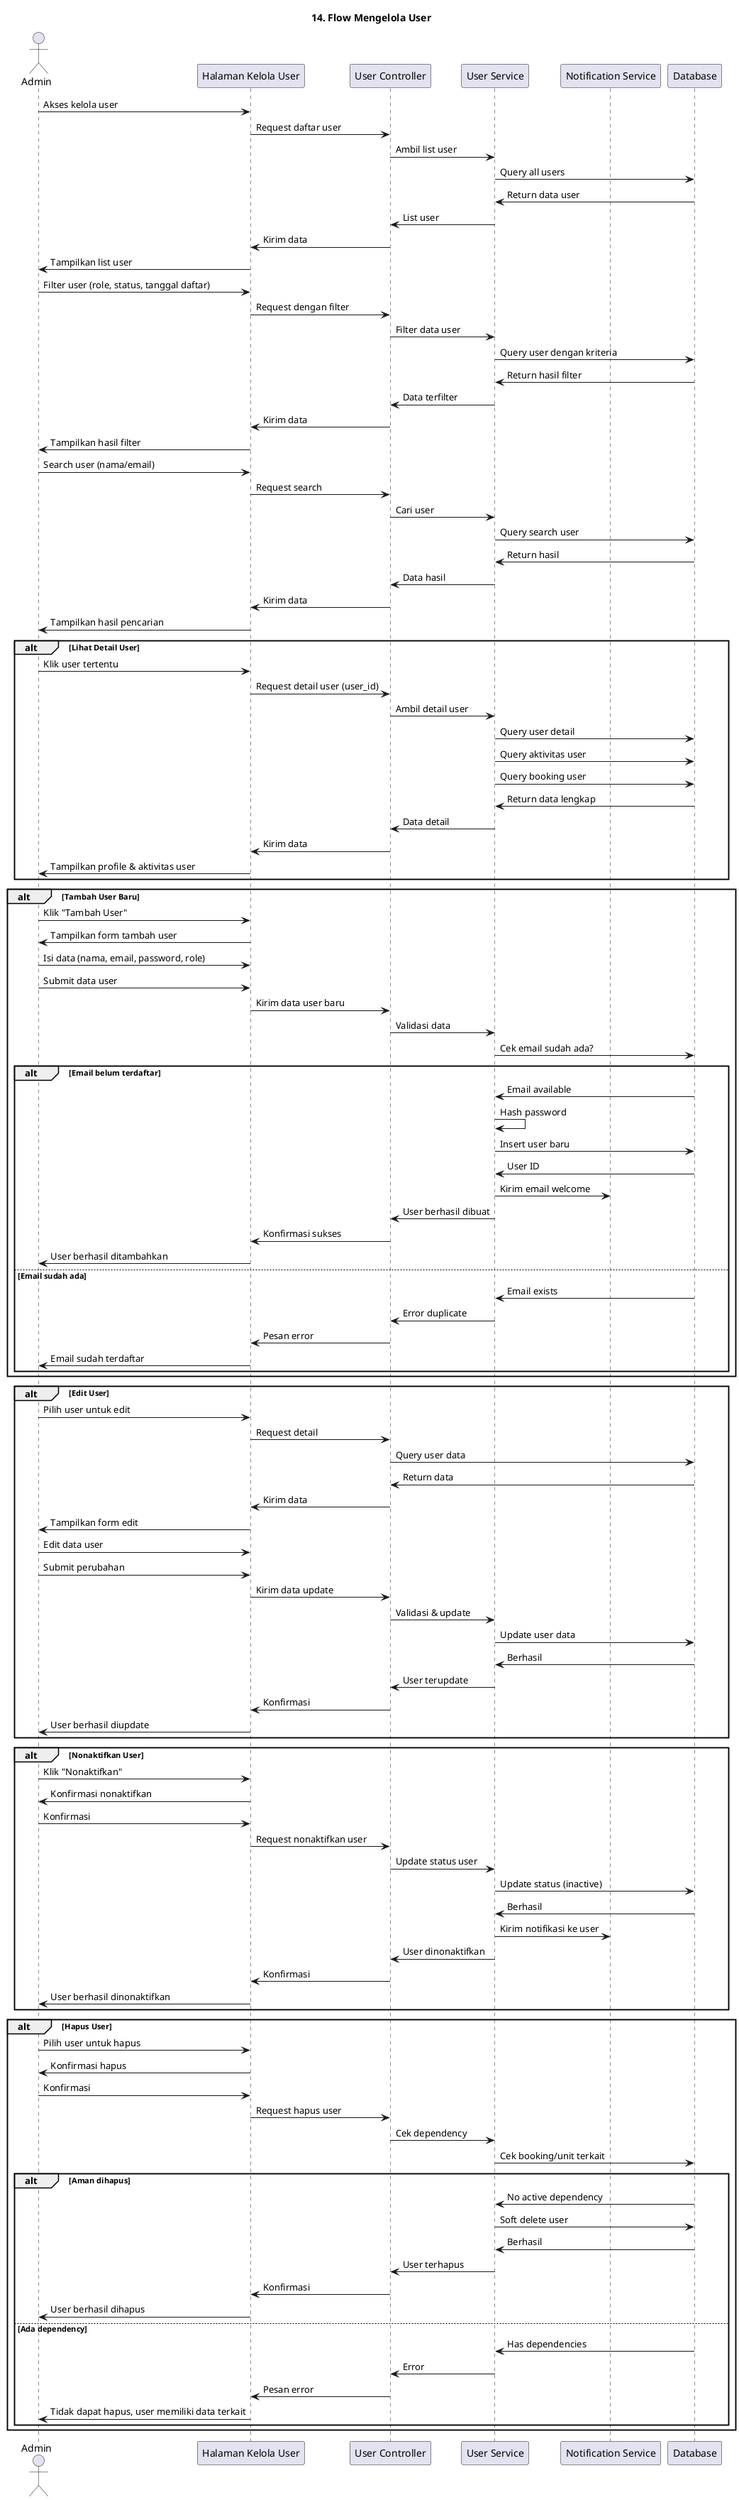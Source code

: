 @startuml 14_Flow_Mengelola_User
title 14. Flow Mengelola User

actor Admin
participant "Halaman Kelola User" as Page
participant "User Controller" as Ctrl
participant "User Service" as Service
participant "Notification Service" as Notif
participant Database as DB

Admin -> Page: Akses kelola user
Page -> Ctrl: Request daftar user
Ctrl -> Service: Ambil list user
Service -> DB: Query all users
DB -> Service: Return data user
Service -> Ctrl: List user
Ctrl -> Page: Kirim data
Page -> Admin: Tampilkan list user

Admin -> Page: Filter user (role, status, tanggal daftar)
Page -> Ctrl: Request dengan filter
Ctrl -> Service: Filter data user
Service -> DB: Query user dengan kriteria
DB -> Service: Return hasil filter
Service -> Ctrl: Data terfilter
Ctrl -> Page: Kirim data
Page -> Admin: Tampilkan hasil filter

Admin -> Page: Search user (nama/email)
Page -> Ctrl: Request search
Ctrl -> Service: Cari user
Service -> DB: Query search user
DB -> Service: Return hasil
Service -> Ctrl: Data hasil
Ctrl -> Page: Kirim data
Page -> Admin: Tampilkan hasil pencarian

alt Lihat Detail User
    Admin -> Page: Klik user tertentu
    Page -> Ctrl: Request detail user (user_id)
    Ctrl -> Service: Ambil detail user
    Service -> DB: Query user detail
    Service -> DB: Query aktivitas user
    Service -> DB: Query booking user
    DB -> Service: Return data lengkap
    Service -> Ctrl: Data detail
    Ctrl -> Page: Kirim data
    Page -> Admin: Tampilkan profile & aktivitas user
end

alt Tambah User Baru
    Admin -> Page: Klik "Tambah User"
    Page -> Admin: Tampilkan form tambah user
    
    Admin -> Page: Isi data (nama, email, password, role)
    Admin -> Page: Submit data user
    
    Page -> Ctrl: Kirim data user baru
    Ctrl -> Service: Validasi data
    Service -> DB: Cek email sudah ada?
    
    alt Email belum terdaftar
        DB -> Service: Email available
        Service -> Service: Hash password
        Service -> DB: Insert user baru
        DB -> Service: User ID
        Service -> Notif: Kirim email welcome
        Service -> Ctrl: User berhasil dibuat
        Ctrl -> Page: Konfirmasi sukses
        Page -> Admin: User berhasil ditambahkan
    else Email sudah ada
        DB -> Service: Email exists
        Service -> Ctrl: Error duplicate
        Ctrl -> Page: Pesan error
        Page -> Admin: Email sudah terdaftar
    end
end

alt Edit User
    Admin -> Page: Pilih user untuk edit
    Page -> Ctrl: Request detail
    Ctrl -> DB: Query user data
    DB -> Ctrl: Return data
    Ctrl -> Page: Kirim data
    Page -> Admin: Tampilkan form edit
    
    Admin -> Page: Edit data user
    Admin -> Page: Submit perubahan
    
    Page -> Ctrl: Kirim data update
    Ctrl -> Service: Validasi & update
    Service -> DB: Update user data
    DB -> Service: Berhasil
    Service -> Ctrl: User terupdate
    Ctrl -> Page: Konfirmasi
    Page -> Admin: User berhasil diupdate
end

alt Nonaktifkan User
    Admin -> Page: Klik "Nonaktifkan"
    Page -> Admin: Konfirmasi nonaktifkan
    Admin -> Page: Konfirmasi
    
    Page -> Ctrl: Request nonaktifkan user
    Ctrl -> Service: Update status user
    Service -> DB: Update status (inactive)
    DB -> Service: Berhasil
    Service -> Notif: Kirim notifikasi ke user
    Service -> Ctrl: User dinonaktifkan
    Ctrl -> Page: Konfirmasi
    Page -> Admin: User berhasil dinonaktifkan
end

alt Hapus User
    Admin -> Page: Pilih user untuk hapus
    Page -> Admin: Konfirmasi hapus
    Admin -> Page: Konfirmasi
    
    Page -> Ctrl: Request hapus user
    Ctrl -> Service: Cek dependency
    Service -> DB: Cek booking/unit terkait
    
    alt Aman dihapus
        DB -> Service: No active dependency
        Service -> DB: Soft delete user
        DB -> Service: Berhasil
        Service -> Ctrl: User terhapus
        Ctrl -> Page: Konfirmasi
        Page -> Admin: User berhasil dihapus
    else Ada dependency
        DB -> Service: Has dependencies
        Service -> Ctrl: Error
        Ctrl -> Page: Pesan error
        Page -> Admin: Tidak dapat hapus, user memiliki data terkait
    end
end

@enduml